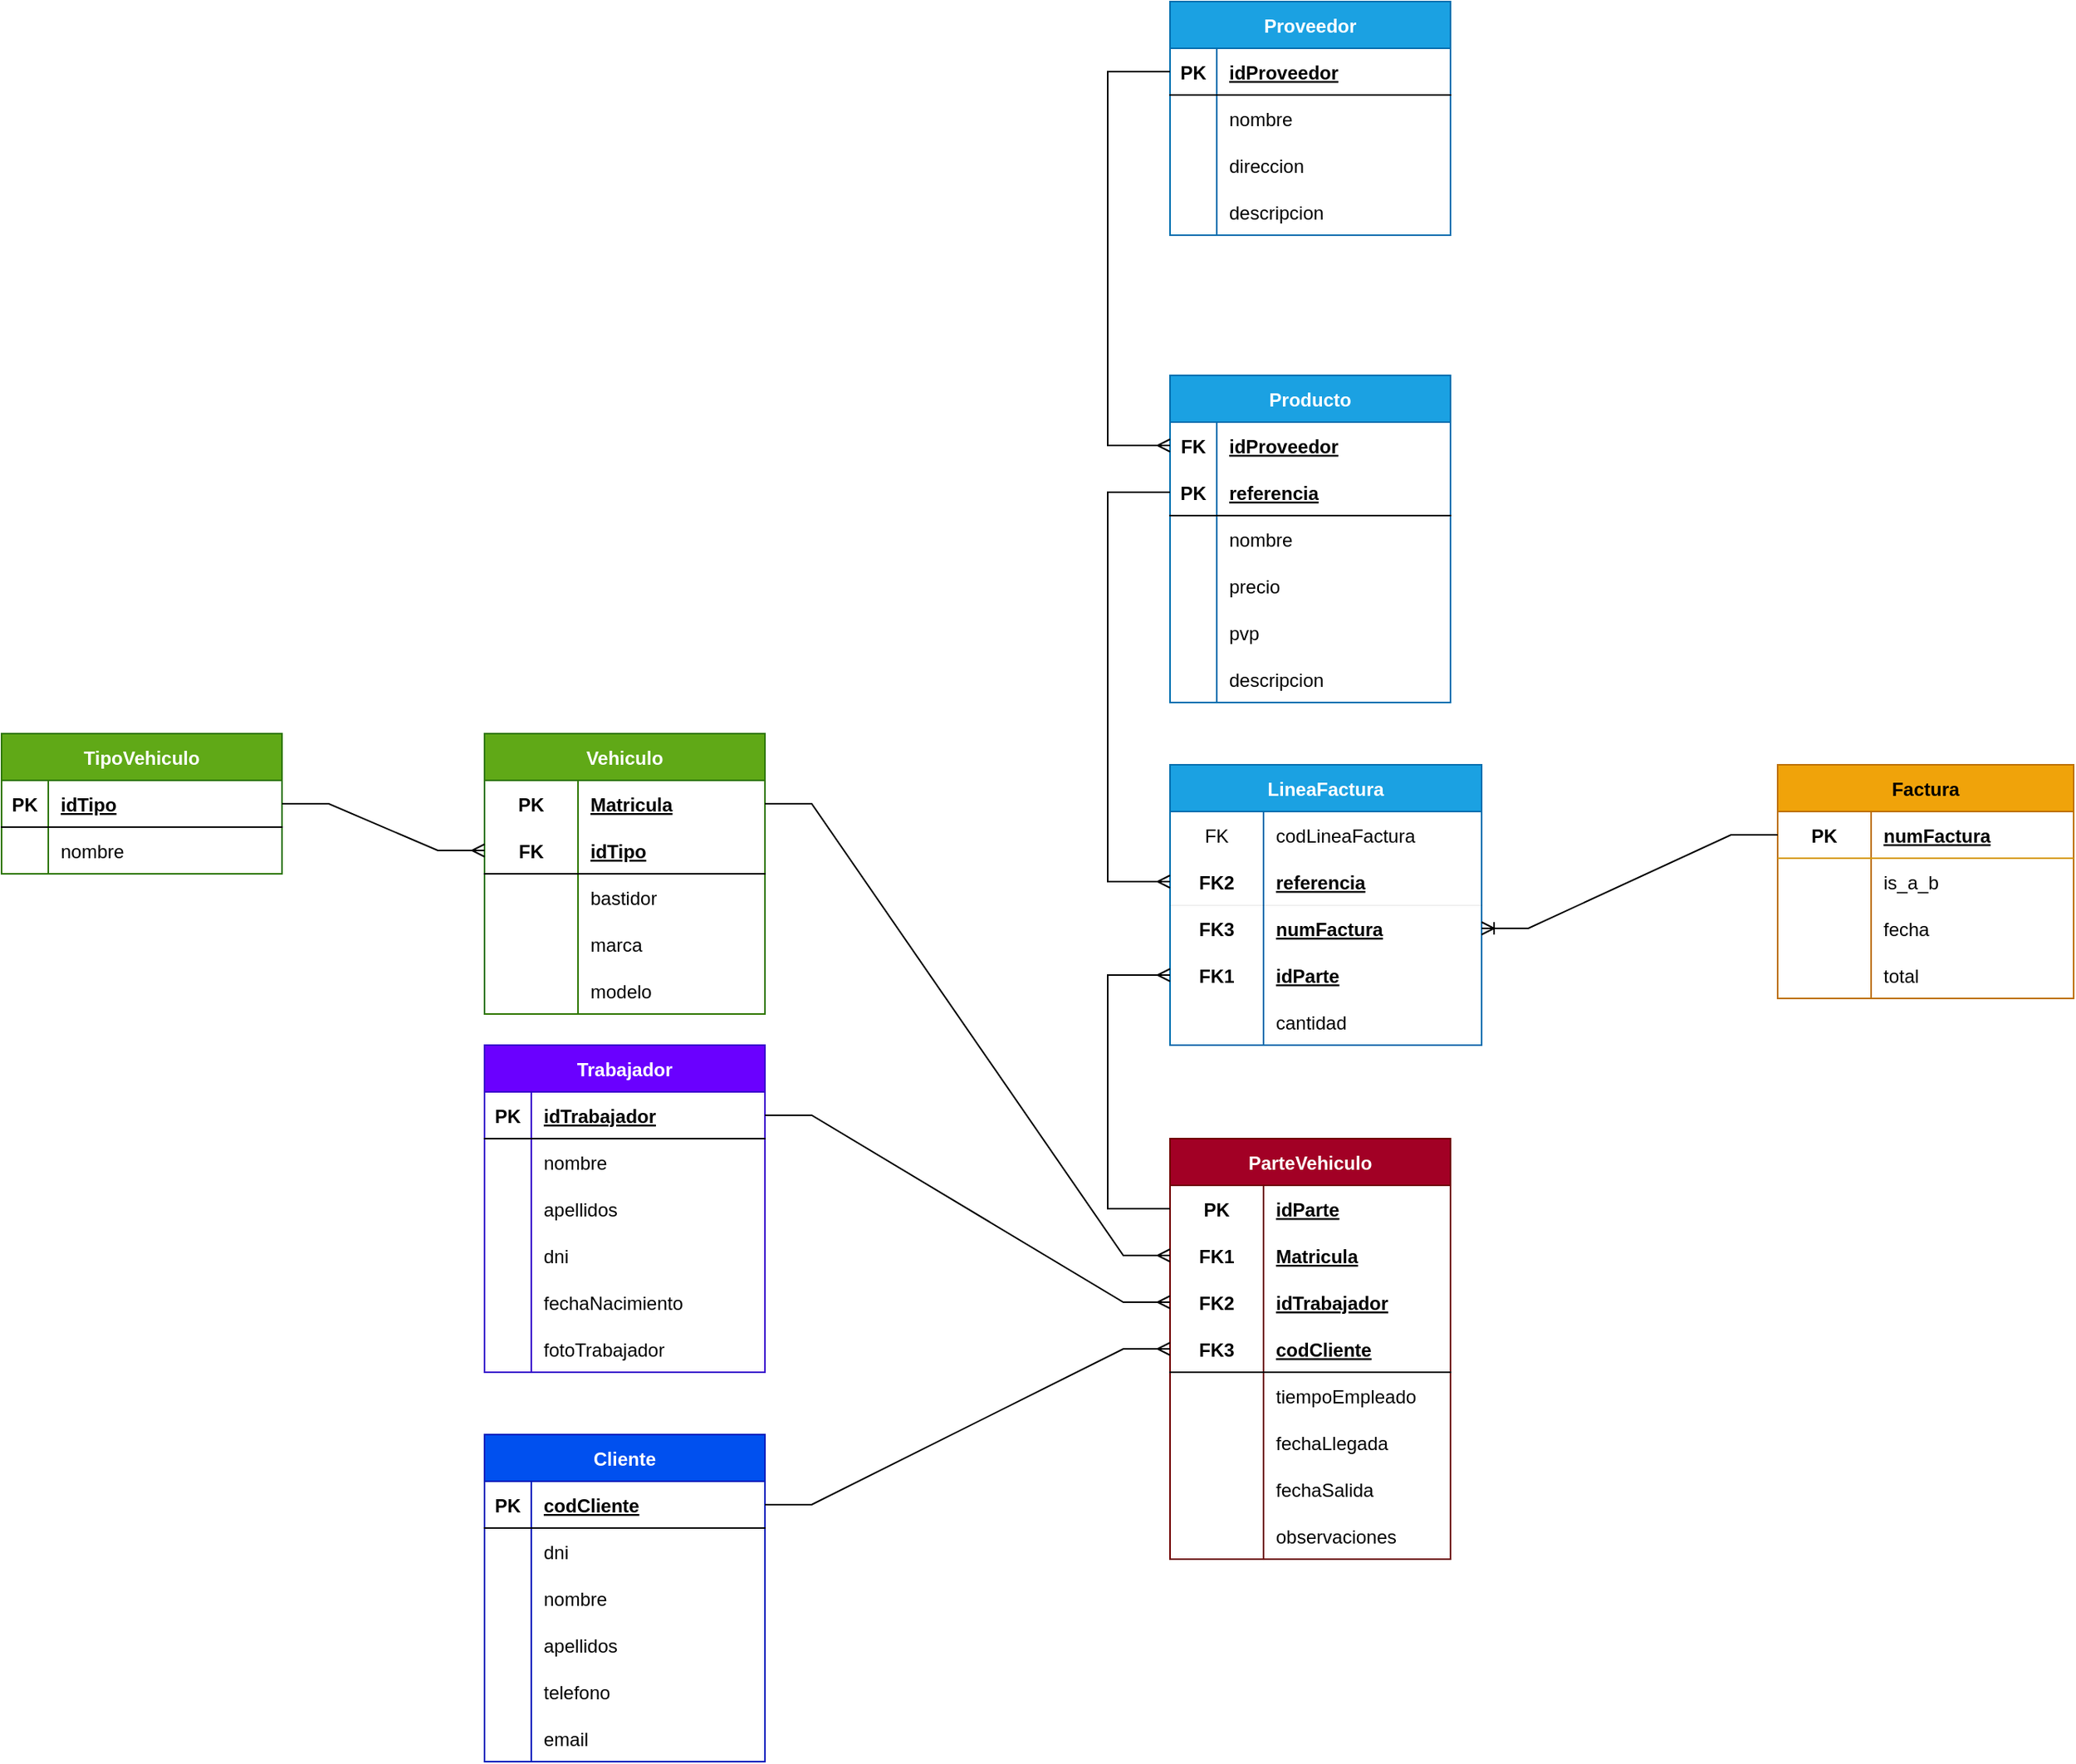 <mxfile version="20.8.16" type="device"><diagram id="R2lEEEUBdFMjLlhIrx00" name="Page-1"><mxGraphModel dx="2275" dy="1799" grid="1" gridSize="10" guides="1" tooltips="1" connect="1" arrows="1" fold="1" page="1" pageScale="1" pageWidth="850" pageHeight="1100" math="0" shadow="0" extFonts="Permanent Marker^https://fonts.googleapis.com/css?family=Permanent+Marker"><root><mxCell id="0"/><mxCell id="1" parent="0"/><mxCell id="IWsq4OZkdX-0ghtfJsNN-1" value="TipoVehiculo" style="shape=table;startSize=30;container=1;collapsible=1;childLayout=tableLayout;fixedRows=1;rowLines=0;fontStyle=1;align=center;resizeLast=1;fillColor=#60a917;fontColor=#ffffff;strokeColor=#2D7600;" parent="1" vertex="1"><mxGeometry x="-530" y="160" width="180" height="90" as="geometry"/></mxCell><mxCell id="IWsq4OZkdX-0ghtfJsNN-2" value="" style="shape=tableRow;horizontal=0;startSize=0;swimlaneHead=0;swimlaneBody=0;fillColor=none;collapsible=0;dropTarget=0;points=[[0,0.5],[1,0.5]];portConstraint=eastwest;top=0;left=0;right=0;bottom=1;" parent="IWsq4OZkdX-0ghtfJsNN-1" vertex="1"><mxGeometry y="30" width="180" height="30" as="geometry"/></mxCell><mxCell id="IWsq4OZkdX-0ghtfJsNN-3" value="PK" style="shape=partialRectangle;connectable=0;fillColor=none;top=0;left=0;bottom=0;right=0;fontStyle=1;overflow=hidden;" parent="IWsq4OZkdX-0ghtfJsNN-2" vertex="1"><mxGeometry width="30" height="30" as="geometry"><mxRectangle width="30" height="30" as="alternateBounds"/></mxGeometry></mxCell><mxCell id="IWsq4OZkdX-0ghtfJsNN-4" value="idTipo" style="shape=partialRectangle;connectable=0;fillColor=none;top=0;left=0;bottom=0;right=0;align=left;spacingLeft=6;fontStyle=5;overflow=hidden;" parent="IWsq4OZkdX-0ghtfJsNN-2" vertex="1"><mxGeometry x="30" width="150" height="30" as="geometry"><mxRectangle width="150" height="30" as="alternateBounds"/></mxGeometry></mxCell><mxCell id="IWsq4OZkdX-0ghtfJsNN-5" value="" style="shape=tableRow;horizontal=0;startSize=0;swimlaneHead=0;swimlaneBody=0;fillColor=none;collapsible=0;dropTarget=0;points=[[0,0.5],[1,0.5]];portConstraint=eastwest;top=0;left=0;right=0;bottom=0;" parent="IWsq4OZkdX-0ghtfJsNN-1" vertex="1"><mxGeometry y="60" width="180" height="30" as="geometry"/></mxCell><mxCell id="IWsq4OZkdX-0ghtfJsNN-6" value="" style="shape=partialRectangle;connectable=0;fillColor=none;top=0;left=0;bottom=0;right=0;editable=1;overflow=hidden;" parent="IWsq4OZkdX-0ghtfJsNN-5" vertex="1"><mxGeometry width="30" height="30" as="geometry"><mxRectangle width="30" height="30" as="alternateBounds"/></mxGeometry></mxCell><mxCell id="IWsq4OZkdX-0ghtfJsNN-7" value="nombre" style="shape=partialRectangle;connectable=0;fillColor=none;top=0;left=0;bottom=0;right=0;align=left;spacingLeft=6;overflow=hidden;" parent="IWsq4OZkdX-0ghtfJsNN-5" vertex="1"><mxGeometry x="30" width="150" height="30" as="geometry"><mxRectangle width="150" height="30" as="alternateBounds"/></mxGeometry></mxCell><mxCell id="IWsq4OZkdX-0ghtfJsNN-27" value="Vehiculo" style="shape=table;startSize=30;container=1;collapsible=1;childLayout=tableLayout;fixedRows=1;rowLines=0;fontStyle=1;align=center;resizeLast=1;fillColor=#60a917;fontColor=#ffffff;strokeColor=#2D7600;" parent="1" vertex="1"><mxGeometry x="-220" y="160" width="180" height="180" as="geometry"/></mxCell><mxCell id="IWsq4OZkdX-0ghtfJsNN-28" value="" style="shape=tableRow;horizontal=0;startSize=0;swimlaneHead=0;swimlaneBody=0;fillColor=none;collapsible=0;dropTarget=0;points=[[0,0.5],[1,0.5]];portConstraint=eastwest;top=0;left=0;right=0;bottom=0;" parent="IWsq4OZkdX-0ghtfJsNN-27" vertex="1"><mxGeometry y="30" width="180" height="30" as="geometry"/></mxCell><mxCell id="IWsq4OZkdX-0ghtfJsNN-29" value="PK" style="shape=partialRectangle;connectable=0;fillColor=none;top=0;left=0;bottom=0;right=0;fontStyle=1;overflow=hidden;" parent="IWsq4OZkdX-0ghtfJsNN-28" vertex="1"><mxGeometry width="60" height="30" as="geometry"><mxRectangle width="60" height="30" as="alternateBounds"/></mxGeometry></mxCell><mxCell id="IWsq4OZkdX-0ghtfJsNN-30" value="Matricula" style="shape=partialRectangle;connectable=0;fillColor=none;top=0;left=0;bottom=0;right=0;align=left;spacingLeft=6;fontStyle=5;overflow=hidden;" parent="IWsq4OZkdX-0ghtfJsNN-28" vertex="1"><mxGeometry x="60" width="120" height="30" as="geometry"><mxRectangle width="120" height="30" as="alternateBounds"/></mxGeometry></mxCell><mxCell id="IWsq4OZkdX-0ghtfJsNN-31" value="" style="shape=tableRow;horizontal=0;startSize=0;swimlaneHead=0;swimlaneBody=0;fillColor=none;collapsible=0;dropTarget=0;points=[[0,0.5],[1,0.5]];portConstraint=eastwest;top=0;left=0;right=0;bottom=1;" parent="IWsq4OZkdX-0ghtfJsNN-27" vertex="1"><mxGeometry y="60" width="180" height="30" as="geometry"/></mxCell><mxCell id="IWsq4OZkdX-0ghtfJsNN-32" value="FK" style="shape=partialRectangle;connectable=0;fillColor=none;top=0;left=0;bottom=0;right=0;fontStyle=1;overflow=hidden;" parent="IWsq4OZkdX-0ghtfJsNN-31" vertex="1"><mxGeometry width="60" height="30" as="geometry"><mxRectangle width="60" height="30" as="alternateBounds"/></mxGeometry></mxCell><mxCell id="IWsq4OZkdX-0ghtfJsNN-33" value="idTipo" style="shape=partialRectangle;connectable=0;fillColor=none;top=0;left=0;bottom=0;right=0;align=left;spacingLeft=6;fontStyle=5;overflow=hidden;" parent="IWsq4OZkdX-0ghtfJsNN-31" vertex="1"><mxGeometry x="60" width="120" height="30" as="geometry"><mxRectangle width="120" height="30" as="alternateBounds"/></mxGeometry></mxCell><mxCell id="IWsq4OZkdX-0ghtfJsNN-34" value="" style="shape=tableRow;horizontal=0;startSize=0;swimlaneHead=0;swimlaneBody=0;fillColor=none;collapsible=0;dropTarget=0;points=[[0,0.5],[1,0.5]];portConstraint=eastwest;top=0;left=0;right=0;bottom=0;" parent="IWsq4OZkdX-0ghtfJsNN-27" vertex="1"><mxGeometry y="90" width="180" height="30" as="geometry"/></mxCell><mxCell id="IWsq4OZkdX-0ghtfJsNN-35" value="" style="shape=partialRectangle;connectable=0;fillColor=none;top=0;left=0;bottom=0;right=0;editable=1;overflow=hidden;" parent="IWsq4OZkdX-0ghtfJsNN-34" vertex="1"><mxGeometry width="60" height="30" as="geometry"><mxRectangle width="60" height="30" as="alternateBounds"/></mxGeometry></mxCell><mxCell id="IWsq4OZkdX-0ghtfJsNN-36" value="bastidor" style="shape=partialRectangle;connectable=0;fillColor=none;top=0;left=0;bottom=0;right=0;align=left;spacingLeft=6;overflow=hidden;" parent="IWsq4OZkdX-0ghtfJsNN-34" vertex="1"><mxGeometry x="60" width="120" height="30" as="geometry"><mxRectangle width="120" height="30" as="alternateBounds"/></mxGeometry></mxCell><mxCell id="IWsq4OZkdX-0ghtfJsNN-37" value="" style="shape=tableRow;horizontal=0;startSize=0;swimlaneHead=0;swimlaneBody=0;fillColor=none;collapsible=0;dropTarget=0;points=[[0,0.5],[1,0.5]];portConstraint=eastwest;top=0;left=0;right=0;bottom=0;" parent="IWsq4OZkdX-0ghtfJsNN-27" vertex="1"><mxGeometry y="120" width="180" height="30" as="geometry"/></mxCell><mxCell id="IWsq4OZkdX-0ghtfJsNN-38" value="" style="shape=partialRectangle;connectable=0;fillColor=none;top=0;left=0;bottom=0;right=0;editable=1;overflow=hidden;" parent="IWsq4OZkdX-0ghtfJsNN-37" vertex="1"><mxGeometry width="60" height="30" as="geometry"><mxRectangle width="60" height="30" as="alternateBounds"/></mxGeometry></mxCell><mxCell id="IWsq4OZkdX-0ghtfJsNN-39" value="marca" style="shape=partialRectangle;connectable=0;fillColor=none;top=0;left=0;bottom=0;right=0;align=left;spacingLeft=6;overflow=hidden;" parent="IWsq4OZkdX-0ghtfJsNN-37" vertex="1"><mxGeometry x="60" width="120" height="30" as="geometry"><mxRectangle width="120" height="30" as="alternateBounds"/></mxGeometry></mxCell><mxCell id="IWsq4OZkdX-0ghtfJsNN-40" value="" style="shape=tableRow;horizontal=0;startSize=0;swimlaneHead=0;swimlaneBody=0;fillColor=none;collapsible=0;dropTarget=0;points=[[0,0.5],[1,0.5]];portConstraint=eastwest;top=0;left=0;right=0;bottom=0;" parent="IWsq4OZkdX-0ghtfJsNN-27" vertex="1"><mxGeometry y="150" width="180" height="30" as="geometry"/></mxCell><mxCell id="IWsq4OZkdX-0ghtfJsNN-41" value="" style="shape=partialRectangle;connectable=0;fillColor=none;top=0;left=0;bottom=0;right=0;editable=1;overflow=hidden;" parent="IWsq4OZkdX-0ghtfJsNN-40" vertex="1"><mxGeometry width="60" height="30" as="geometry"><mxRectangle width="60" height="30" as="alternateBounds"/></mxGeometry></mxCell><mxCell id="IWsq4OZkdX-0ghtfJsNN-42" value="modelo" style="shape=partialRectangle;connectable=0;fillColor=none;top=0;left=0;bottom=0;right=0;align=left;spacingLeft=6;overflow=hidden;" parent="IWsq4OZkdX-0ghtfJsNN-40" vertex="1"><mxGeometry x="60" width="120" height="30" as="geometry"><mxRectangle width="120" height="30" as="alternateBounds"/></mxGeometry></mxCell><mxCell id="IWsq4OZkdX-0ghtfJsNN-43" value="" style="edgeStyle=entityRelationEdgeStyle;fontSize=12;html=1;endArrow=ERmany;rounded=0;exitX=1;exitY=0.5;exitDx=0;exitDy=0;entryX=0;entryY=0.5;entryDx=0;entryDy=0;" parent="1" source="IWsq4OZkdX-0ghtfJsNN-2" target="IWsq4OZkdX-0ghtfJsNN-31" edge="1"><mxGeometry width="100" height="100" relative="1" as="geometry"><mxPoint x="150" y="460" as="sourcePoint"/><mxPoint x="250" y="360" as="targetPoint"/></mxGeometry></mxCell><mxCell id="IWsq4OZkdX-0ghtfJsNN-57" value="Cliente" style="shape=table;startSize=30;container=1;collapsible=1;childLayout=tableLayout;fixedRows=1;rowLines=0;fontStyle=1;align=center;resizeLast=1;fillColor=#0050ef;fontColor=#ffffff;strokeColor=#001DBC;" parent="1" vertex="1"><mxGeometry x="-220" y="610" width="180" height="210" as="geometry"/></mxCell><mxCell id="IWsq4OZkdX-0ghtfJsNN-58" value="" style="shape=tableRow;horizontal=0;startSize=0;swimlaneHead=0;swimlaneBody=0;fillColor=none;collapsible=0;dropTarget=0;points=[[0,0.5],[1,0.5]];portConstraint=eastwest;top=0;left=0;right=0;bottom=1;" parent="IWsq4OZkdX-0ghtfJsNN-57" vertex="1"><mxGeometry y="30" width="180" height="30" as="geometry"/></mxCell><mxCell id="IWsq4OZkdX-0ghtfJsNN-59" value="PK" style="shape=partialRectangle;connectable=0;fillColor=none;top=0;left=0;bottom=0;right=0;fontStyle=1;overflow=hidden;" parent="IWsq4OZkdX-0ghtfJsNN-58" vertex="1"><mxGeometry width="30" height="30" as="geometry"><mxRectangle width="30" height="30" as="alternateBounds"/></mxGeometry></mxCell><mxCell id="IWsq4OZkdX-0ghtfJsNN-60" value="codCliente" style="shape=partialRectangle;connectable=0;fillColor=none;top=0;left=0;bottom=0;right=0;align=left;spacingLeft=6;fontStyle=5;overflow=hidden;" parent="IWsq4OZkdX-0ghtfJsNN-58" vertex="1"><mxGeometry x="30" width="150" height="30" as="geometry"><mxRectangle width="150" height="30" as="alternateBounds"/></mxGeometry></mxCell><mxCell id="IWsq4OZkdX-0ghtfJsNN-61" value="" style="shape=tableRow;horizontal=0;startSize=0;swimlaneHead=0;swimlaneBody=0;fillColor=none;collapsible=0;dropTarget=0;points=[[0,0.5],[1,0.5]];portConstraint=eastwest;top=0;left=0;right=0;bottom=0;" parent="IWsq4OZkdX-0ghtfJsNN-57" vertex="1"><mxGeometry y="60" width="180" height="30" as="geometry"/></mxCell><mxCell id="IWsq4OZkdX-0ghtfJsNN-62" value="" style="shape=partialRectangle;connectable=0;fillColor=none;top=0;left=0;bottom=0;right=0;editable=1;overflow=hidden;" parent="IWsq4OZkdX-0ghtfJsNN-61" vertex="1"><mxGeometry width="30" height="30" as="geometry"><mxRectangle width="30" height="30" as="alternateBounds"/></mxGeometry></mxCell><mxCell id="IWsq4OZkdX-0ghtfJsNN-63" value="dni" style="shape=partialRectangle;connectable=0;fillColor=none;top=0;left=0;bottom=0;right=0;align=left;spacingLeft=6;overflow=hidden;" parent="IWsq4OZkdX-0ghtfJsNN-61" vertex="1"><mxGeometry x="30" width="150" height="30" as="geometry"><mxRectangle width="150" height="30" as="alternateBounds"/></mxGeometry></mxCell><mxCell id="IWsq4OZkdX-0ghtfJsNN-64" value="" style="shape=tableRow;horizontal=0;startSize=0;swimlaneHead=0;swimlaneBody=0;fillColor=none;collapsible=0;dropTarget=0;points=[[0,0.5],[1,0.5]];portConstraint=eastwest;top=0;left=0;right=0;bottom=0;" parent="IWsq4OZkdX-0ghtfJsNN-57" vertex="1"><mxGeometry y="90" width="180" height="30" as="geometry"/></mxCell><mxCell id="IWsq4OZkdX-0ghtfJsNN-65" value="" style="shape=partialRectangle;connectable=0;fillColor=none;top=0;left=0;bottom=0;right=0;editable=1;overflow=hidden;" parent="IWsq4OZkdX-0ghtfJsNN-64" vertex="1"><mxGeometry width="30" height="30" as="geometry"><mxRectangle width="30" height="30" as="alternateBounds"/></mxGeometry></mxCell><mxCell id="IWsq4OZkdX-0ghtfJsNN-66" value="nombre" style="shape=partialRectangle;connectable=0;fillColor=none;top=0;left=0;bottom=0;right=0;align=left;spacingLeft=6;overflow=hidden;" parent="IWsq4OZkdX-0ghtfJsNN-64" vertex="1"><mxGeometry x="30" width="150" height="30" as="geometry"><mxRectangle width="150" height="30" as="alternateBounds"/></mxGeometry></mxCell><mxCell id="IWsq4OZkdX-0ghtfJsNN-67" value="" style="shape=tableRow;horizontal=0;startSize=0;swimlaneHead=0;swimlaneBody=0;fillColor=none;collapsible=0;dropTarget=0;points=[[0,0.5],[1,0.5]];portConstraint=eastwest;top=0;left=0;right=0;bottom=0;" parent="IWsq4OZkdX-0ghtfJsNN-57" vertex="1"><mxGeometry y="120" width="180" height="30" as="geometry"/></mxCell><mxCell id="IWsq4OZkdX-0ghtfJsNN-68" value="" style="shape=partialRectangle;connectable=0;fillColor=none;top=0;left=0;bottom=0;right=0;editable=1;overflow=hidden;" parent="IWsq4OZkdX-0ghtfJsNN-67" vertex="1"><mxGeometry width="30" height="30" as="geometry"><mxRectangle width="30" height="30" as="alternateBounds"/></mxGeometry></mxCell><mxCell id="IWsq4OZkdX-0ghtfJsNN-69" value="apellidos" style="shape=partialRectangle;connectable=0;fillColor=none;top=0;left=0;bottom=0;right=0;align=left;spacingLeft=6;overflow=hidden;" parent="IWsq4OZkdX-0ghtfJsNN-67" vertex="1"><mxGeometry x="30" width="150" height="30" as="geometry"><mxRectangle width="150" height="30" as="alternateBounds"/></mxGeometry></mxCell><mxCell id="IWsq4OZkdX-0ghtfJsNN-214" value="" style="shape=tableRow;horizontal=0;startSize=0;swimlaneHead=0;swimlaneBody=0;fillColor=none;collapsible=0;dropTarget=0;points=[[0,0.5],[1,0.5]];portConstraint=eastwest;top=0;left=0;right=0;bottom=0;strokeColor=#F0F0F0;strokeWidth=0;" parent="IWsq4OZkdX-0ghtfJsNN-57" vertex="1"><mxGeometry y="150" width="180" height="30" as="geometry"/></mxCell><mxCell id="IWsq4OZkdX-0ghtfJsNN-215" value="" style="shape=partialRectangle;connectable=0;fillColor=none;top=0;left=0;bottom=0;right=0;editable=1;overflow=hidden;strokeColor=#F0F0F0;strokeWidth=0;" parent="IWsq4OZkdX-0ghtfJsNN-214" vertex="1"><mxGeometry width="30" height="30" as="geometry"><mxRectangle width="30" height="30" as="alternateBounds"/></mxGeometry></mxCell><mxCell id="IWsq4OZkdX-0ghtfJsNN-216" value="telefono" style="shape=partialRectangle;connectable=0;fillColor=none;top=0;left=0;bottom=0;right=0;align=left;spacingLeft=6;overflow=hidden;strokeColor=#F0F0F0;strokeWidth=0;" parent="IWsq4OZkdX-0ghtfJsNN-214" vertex="1"><mxGeometry x="30" width="150" height="30" as="geometry"><mxRectangle width="150" height="30" as="alternateBounds"/></mxGeometry></mxCell><mxCell id="IWsq4OZkdX-0ghtfJsNN-220" value="" style="shape=tableRow;horizontal=0;startSize=0;swimlaneHead=0;swimlaneBody=0;fillColor=none;collapsible=0;dropTarget=0;points=[[0,0.5],[1,0.5]];portConstraint=eastwest;top=0;left=0;right=0;bottom=0;strokeColor=#F0F0F0;strokeWidth=0;" parent="IWsq4OZkdX-0ghtfJsNN-57" vertex="1"><mxGeometry y="180" width="180" height="30" as="geometry"/></mxCell><mxCell id="IWsq4OZkdX-0ghtfJsNN-221" value="" style="shape=partialRectangle;connectable=0;fillColor=none;top=0;left=0;bottom=0;right=0;editable=1;overflow=hidden;strokeColor=#F0F0F0;strokeWidth=0;" parent="IWsq4OZkdX-0ghtfJsNN-220" vertex="1"><mxGeometry width="30" height="30" as="geometry"><mxRectangle width="30" height="30" as="alternateBounds"/></mxGeometry></mxCell><mxCell id="IWsq4OZkdX-0ghtfJsNN-222" value="email" style="shape=partialRectangle;connectable=0;fillColor=none;top=0;left=0;bottom=0;right=0;align=left;spacingLeft=6;overflow=hidden;strokeColor=#F0F0F0;strokeWidth=0;" parent="IWsq4OZkdX-0ghtfJsNN-220" vertex="1"><mxGeometry x="30" width="150" height="30" as="geometry"><mxRectangle width="150" height="30" as="alternateBounds"/></mxGeometry></mxCell><mxCell id="IWsq4OZkdX-0ghtfJsNN-70" value="Trabajador" style="shape=table;startSize=30;container=1;collapsible=1;childLayout=tableLayout;fixedRows=1;rowLines=0;fontStyle=1;align=center;resizeLast=1;fillColor=#6a00ff;fontColor=#ffffff;strokeColor=#3700CC;" parent="1" vertex="1"><mxGeometry x="-220" y="360" width="180" height="210" as="geometry"/></mxCell><mxCell id="IWsq4OZkdX-0ghtfJsNN-71" value="" style="shape=tableRow;horizontal=0;startSize=0;swimlaneHead=0;swimlaneBody=0;fillColor=none;collapsible=0;dropTarget=0;points=[[0,0.5],[1,0.5]];portConstraint=eastwest;top=0;left=0;right=0;bottom=1;" parent="IWsq4OZkdX-0ghtfJsNN-70" vertex="1"><mxGeometry y="30" width="180" height="30" as="geometry"/></mxCell><mxCell id="IWsq4OZkdX-0ghtfJsNN-72" value="PK" style="shape=partialRectangle;connectable=0;fillColor=none;top=0;left=0;bottom=0;right=0;fontStyle=1;overflow=hidden;" parent="IWsq4OZkdX-0ghtfJsNN-71" vertex="1"><mxGeometry width="30" height="30" as="geometry"><mxRectangle width="30" height="30" as="alternateBounds"/></mxGeometry></mxCell><mxCell id="IWsq4OZkdX-0ghtfJsNN-73" value="idTrabajador" style="shape=partialRectangle;connectable=0;fillColor=none;top=0;left=0;bottom=0;right=0;align=left;spacingLeft=6;fontStyle=5;overflow=hidden;" parent="IWsq4OZkdX-0ghtfJsNN-71" vertex="1"><mxGeometry x="30" width="150" height="30" as="geometry"><mxRectangle width="150" height="30" as="alternateBounds"/></mxGeometry></mxCell><mxCell id="IWsq4OZkdX-0ghtfJsNN-74" value="" style="shape=tableRow;horizontal=0;startSize=0;swimlaneHead=0;swimlaneBody=0;fillColor=none;collapsible=0;dropTarget=0;points=[[0,0.5],[1,0.5]];portConstraint=eastwest;top=0;left=0;right=0;bottom=0;" parent="IWsq4OZkdX-0ghtfJsNN-70" vertex="1"><mxGeometry y="60" width="180" height="30" as="geometry"/></mxCell><mxCell id="IWsq4OZkdX-0ghtfJsNN-75" value="" style="shape=partialRectangle;connectable=0;fillColor=none;top=0;left=0;bottom=0;right=0;editable=1;overflow=hidden;" parent="IWsq4OZkdX-0ghtfJsNN-74" vertex="1"><mxGeometry width="30" height="30" as="geometry"><mxRectangle width="30" height="30" as="alternateBounds"/></mxGeometry></mxCell><mxCell id="IWsq4OZkdX-0ghtfJsNN-76" value="nombre" style="shape=partialRectangle;connectable=0;fillColor=none;top=0;left=0;bottom=0;right=0;align=left;spacingLeft=6;overflow=hidden;" parent="IWsq4OZkdX-0ghtfJsNN-74" vertex="1"><mxGeometry x="30" width="150" height="30" as="geometry"><mxRectangle width="150" height="30" as="alternateBounds"/></mxGeometry></mxCell><mxCell id="IWsq4OZkdX-0ghtfJsNN-77" value="" style="shape=tableRow;horizontal=0;startSize=0;swimlaneHead=0;swimlaneBody=0;fillColor=none;collapsible=0;dropTarget=0;points=[[0,0.5],[1,0.5]];portConstraint=eastwest;top=0;left=0;right=0;bottom=0;" parent="IWsq4OZkdX-0ghtfJsNN-70" vertex="1"><mxGeometry y="90" width="180" height="30" as="geometry"/></mxCell><mxCell id="IWsq4OZkdX-0ghtfJsNN-78" value="" style="shape=partialRectangle;connectable=0;fillColor=none;top=0;left=0;bottom=0;right=0;editable=1;overflow=hidden;" parent="IWsq4OZkdX-0ghtfJsNN-77" vertex="1"><mxGeometry width="30" height="30" as="geometry"><mxRectangle width="30" height="30" as="alternateBounds"/></mxGeometry></mxCell><mxCell id="IWsq4OZkdX-0ghtfJsNN-79" value="apellidos" style="shape=partialRectangle;connectable=0;fillColor=none;top=0;left=0;bottom=0;right=0;align=left;spacingLeft=6;overflow=hidden;" parent="IWsq4OZkdX-0ghtfJsNN-77" vertex="1"><mxGeometry x="30" width="150" height="30" as="geometry"><mxRectangle width="150" height="30" as="alternateBounds"/></mxGeometry></mxCell><mxCell id="IWsq4OZkdX-0ghtfJsNN-83" value="" style="shape=tableRow;horizontal=0;startSize=0;swimlaneHead=0;swimlaneBody=0;fillColor=none;collapsible=0;dropTarget=0;points=[[0,0.5],[1,0.5]];portConstraint=eastwest;top=0;left=0;right=0;bottom=0;" parent="IWsq4OZkdX-0ghtfJsNN-70" vertex="1"><mxGeometry y="120" width="180" height="30" as="geometry"/></mxCell><mxCell id="IWsq4OZkdX-0ghtfJsNN-84" value="" style="shape=partialRectangle;connectable=0;fillColor=none;top=0;left=0;bottom=0;right=0;editable=1;overflow=hidden;" parent="IWsq4OZkdX-0ghtfJsNN-83" vertex="1"><mxGeometry width="30" height="30" as="geometry"><mxRectangle width="30" height="30" as="alternateBounds"/></mxGeometry></mxCell><mxCell id="IWsq4OZkdX-0ghtfJsNN-85" value="dni" style="shape=partialRectangle;connectable=0;fillColor=none;top=0;left=0;bottom=0;right=0;align=left;spacingLeft=6;overflow=hidden;" parent="IWsq4OZkdX-0ghtfJsNN-83" vertex="1"><mxGeometry x="30" width="150" height="30" as="geometry"><mxRectangle width="150" height="30" as="alternateBounds"/></mxGeometry></mxCell><mxCell id="IWsq4OZkdX-0ghtfJsNN-80" value="" style="shape=tableRow;horizontal=0;startSize=0;swimlaneHead=0;swimlaneBody=0;fillColor=none;collapsible=0;dropTarget=0;points=[[0,0.5],[1,0.5]];portConstraint=eastwest;top=0;left=0;right=0;bottom=0;" parent="IWsq4OZkdX-0ghtfJsNN-70" vertex="1"><mxGeometry y="150" width="180" height="30" as="geometry"/></mxCell><mxCell id="IWsq4OZkdX-0ghtfJsNN-81" value="" style="shape=partialRectangle;connectable=0;fillColor=none;top=0;left=0;bottom=0;right=0;editable=1;overflow=hidden;" parent="IWsq4OZkdX-0ghtfJsNN-80" vertex="1"><mxGeometry width="30" height="30" as="geometry"><mxRectangle width="30" height="30" as="alternateBounds"/></mxGeometry></mxCell><mxCell id="IWsq4OZkdX-0ghtfJsNN-82" value="fechaNacimiento" style="shape=partialRectangle;connectable=0;fillColor=none;top=0;left=0;bottom=0;right=0;align=left;spacingLeft=6;overflow=hidden;" parent="IWsq4OZkdX-0ghtfJsNN-80" vertex="1"><mxGeometry x="30" width="150" height="30" as="geometry"><mxRectangle width="150" height="30" as="alternateBounds"/></mxGeometry></mxCell><mxCell id="eIscD1mmEKO0TDlSilNm-1" value="" style="shape=tableRow;horizontal=0;startSize=0;swimlaneHead=0;swimlaneBody=0;fillColor=none;collapsible=0;dropTarget=0;points=[[0,0.5],[1,0.5]];portConstraint=eastwest;top=0;left=0;right=0;bottom=0;" parent="IWsq4OZkdX-0ghtfJsNN-70" vertex="1"><mxGeometry y="180" width="180" height="30" as="geometry"/></mxCell><mxCell id="eIscD1mmEKO0TDlSilNm-2" value="" style="shape=partialRectangle;connectable=0;fillColor=none;top=0;left=0;bottom=0;right=0;editable=1;overflow=hidden;" parent="eIscD1mmEKO0TDlSilNm-1" vertex="1"><mxGeometry width="30" height="30" as="geometry"><mxRectangle width="30" height="30" as="alternateBounds"/></mxGeometry></mxCell><mxCell id="eIscD1mmEKO0TDlSilNm-3" value="fotoTrabajador" style="shape=partialRectangle;connectable=0;fillColor=none;top=0;left=0;bottom=0;right=0;align=left;spacingLeft=6;overflow=hidden;" parent="eIscD1mmEKO0TDlSilNm-1" vertex="1"><mxGeometry x="30" width="150" height="30" as="geometry"><mxRectangle width="150" height="30" as="alternateBounds"/></mxGeometry></mxCell><mxCell id="IWsq4OZkdX-0ghtfJsNN-86" value="ParteVehiculo" style="shape=table;startSize=30;container=1;collapsible=1;childLayout=tableLayout;fixedRows=1;rowLines=0;fontStyle=1;align=center;resizeLast=1;fillColor=#a20025;fontColor=#ffffff;strokeColor=#6F0000;" parent="1" vertex="1"><mxGeometry x="220" y="420" width="180" height="270" as="geometry"/></mxCell><mxCell id="IWsq4OZkdX-0ghtfJsNN-102" value="" style="shape=tableRow;horizontal=0;startSize=0;swimlaneHead=0;swimlaneBody=0;fillColor=none;collapsible=0;dropTarget=0;points=[[0,0.5],[1,0.5]];portConstraint=eastwest;top=0;left=0;right=0;bottom=0;" parent="IWsq4OZkdX-0ghtfJsNN-86" vertex="1"><mxGeometry y="30" width="180" height="30" as="geometry"/></mxCell><mxCell id="IWsq4OZkdX-0ghtfJsNN-103" value="PK" style="shape=partialRectangle;connectable=0;fillColor=none;top=0;left=0;bottom=0;right=0;fontStyle=1;overflow=hidden;" parent="IWsq4OZkdX-0ghtfJsNN-102" vertex="1"><mxGeometry width="60" height="30" as="geometry"><mxRectangle width="60" height="30" as="alternateBounds"/></mxGeometry></mxCell><mxCell id="IWsq4OZkdX-0ghtfJsNN-104" value="idParte" style="shape=partialRectangle;connectable=0;fillColor=none;top=0;left=0;bottom=0;right=0;align=left;spacingLeft=6;fontStyle=5;overflow=hidden;" parent="IWsq4OZkdX-0ghtfJsNN-102" vertex="1"><mxGeometry x="60" width="120" height="30" as="geometry"><mxRectangle width="120" height="30" as="alternateBounds"/></mxGeometry></mxCell><mxCell id="IWsq4OZkdX-0ghtfJsNN-87" value="" style="shape=tableRow;horizontal=0;startSize=0;swimlaneHead=0;swimlaneBody=0;fillColor=none;collapsible=0;dropTarget=0;points=[[0,0.5],[1,0.5]];portConstraint=eastwest;top=0;left=0;right=0;bottom=0;" parent="IWsq4OZkdX-0ghtfJsNN-86" vertex="1"><mxGeometry y="60" width="180" height="30" as="geometry"/></mxCell><mxCell id="IWsq4OZkdX-0ghtfJsNN-88" value="FK1" style="shape=partialRectangle;connectable=0;fillColor=none;top=0;left=0;bottom=0;right=0;fontStyle=1;overflow=hidden;" parent="IWsq4OZkdX-0ghtfJsNN-87" vertex="1"><mxGeometry width="60" height="30" as="geometry"><mxRectangle width="60" height="30" as="alternateBounds"/></mxGeometry></mxCell><mxCell id="IWsq4OZkdX-0ghtfJsNN-89" value="Matricula" style="shape=partialRectangle;connectable=0;fillColor=none;top=0;left=0;bottom=0;right=0;align=left;spacingLeft=6;fontStyle=5;overflow=hidden;" parent="IWsq4OZkdX-0ghtfJsNN-87" vertex="1"><mxGeometry x="60" width="120" height="30" as="geometry"><mxRectangle width="120" height="30" as="alternateBounds"/></mxGeometry></mxCell><mxCell id="IWsq4OZkdX-0ghtfJsNN-99" value="" style="shape=tableRow;horizontal=0;startSize=0;swimlaneHead=0;swimlaneBody=0;fillColor=none;collapsible=0;dropTarget=0;points=[[0,0.5],[1,0.5]];portConstraint=eastwest;top=0;left=0;right=0;bottom=0;" parent="IWsq4OZkdX-0ghtfJsNN-86" vertex="1"><mxGeometry y="90" width="180" height="30" as="geometry"/></mxCell><mxCell id="IWsq4OZkdX-0ghtfJsNN-100" value="FK2" style="shape=partialRectangle;connectable=0;fillColor=none;top=0;left=0;bottom=0;right=0;fontStyle=1;overflow=hidden;" parent="IWsq4OZkdX-0ghtfJsNN-99" vertex="1"><mxGeometry width="60" height="30" as="geometry"><mxRectangle width="60" height="30" as="alternateBounds"/></mxGeometry></mxCell><mxCell id="IWsq4OZkdX-0ghtfJsNN-101" value="idTrabajador" style="shape=partialRectangle;connectable=0;fillColor=none;top=0;left=0;bottom=0;right=0;align=left;spacingLeft=6;fontStyle=5;overflow=hidden;" parent="IWsq4OZkdX-0ghtfJsNN-99" vertex="1"><mxGeometry x="60" width="120" height="30" as="geometry"><mxRectangle width="120" height="30" as="alternateBounds"/></mxGeometry></mxCell><mxCell id="IWsq4OZkdX-0ghtfJsNN-90" value="" style="shape=tableRow;horizontal=0;startSize=0;swimlaneHead=0;swimlaneBody=0;fillColor=none;collapsible=0;dropTarget=0;points=[[0,0.5],[1,0.5]];portConstraint=eastwest;top=0;left=0;right=0;bottom=1;" parent="IWsq4OZkdX-0ghtfJsNN-86" vertex="1"><mxGeometry y="120" width="180" height="30" as="geometry"/></mxCell><mxCell id="IWsq4OZkdX-0ghtfJsNN-91" value="FK3" style="shape=partialRectangle;connectable=0;fillColor=none;top=0;left=0;bottom=0;right=0;fontStyle=1;overflow=hidden;" parent="IWsq4OZkdX-0ghtfJsNN-90" vertex="1"><mxGeometry width="60" height="30" as="geometry"><mxRectangle width="60" height="30" as="alternateBounds"/></mxGeometry></mxCell><mxCell id="IWsq4OZkdX-0ghtfJsNN-92" value="codCliente" style="shape=partialRectangle;connectable=0;fillColor=none;top=0;left=0;bottom=0;right=0;align=left;spacingLeft=6;fontStyle=5;overflow=hidden;" parent="IWsq4OZkdX-0ghtfJsNN-90" vertex="1"><mxGeometry x="60" width="120" height="30" as="geometry"><mxRectangle width="120" height="30" as="alternateBounds"/></mxGeometry></mxCell><mxCell id="IWsq4OZkdX-0ghtfJsNN-93" value="" style="shape=tableRow;horizontal=0;startSize=0;swimlaneHead=0;swimlaneBody=0;fillColor=none;collapsible=0;dropTarget=0;points=[[0,0.5],[1,0.5]];portConstraint=eastwest;top=0;left=0;right=0;bottom=0;" parent="IWsq4OZkdX-0ghtfJsNN-86" vertex="1"><mxGeometry y="150" width="180" height="30" as="geometry"/></mxCell><mxCell id="IWsq4OZkdX-0ghtfJsNN-94" value="" style="shape=partialRectangle;connectable=0;fillColor=none;top=0;left=0;bottom=0;right=0;editable=1;overflow=hidden;" parent="IWsq4OZkdX-0ghtfJsNN-93" vertex="1"><mxGeometry width="60" height="30" as="geometry"><mxRectangle width="60" height="30" as="alternateBounds"/></mxGeometry></mxCell><mxCell id="IWsq4OZkdX-0ghtfJsNN-95" value="tiempoEmpleado" style="shape=partialRectangle;connectable=0;fillColor=none;top=0;left=0;bottom=0;right=0;align=left;spacingLeft=6;overflow=hidden;" parent="IWsq4OZkdX-0ghtfJsNN-93" vertex="1"><mxGeometry x="60" width="120" height="30" as="geometry"><mxRectangle width="120" height="30" as="alternateBounds"/></mxGeometry></mxCell><mxCell id="IWsq4OZkdX-0ghtfJsNN-96" value="" style="shape=tableRow;horizontal=0;startSize=0;swimlaneHead=0;swimlaneBody=0;fillColor=none;collapsible=0;dropTarget=0;points=[[0,0.5],[1,0.5]];portConstraint=eastwest;top=0;left=0;right=0;bottom=0;" parent="IWsq4OZkdX-0ghtfJsNN-86" vertex="1"><mxGeometry y="180" width="180" height="30" as="geometry"/></mxCell><mxCell id="IWsq4OZkdX-0ghtfJsNN-97" value="" style="shape=partialRectangle;connectable=0;fillColor=none;top=0;left=0;bottom=0;right=0;editable=1;overflow=hidden;" parent="IWsq4OZkdX-0ghtfJsNN-96" vertex="1"><mxGeometry width="60" height="30" as="geometry"><mxRectangle width="60" height="30" as="alternateBounds"/></mxGeometry></mxCell><mxCell id="IWsq4OZkdX-0ghtfJsNN-98" value="fechaLlegada" style="shape=partialRectangle;connectable=0;fillColor=none;top=0;left=0;bottom=0;right=0;align=left;spacingLeft=6;overflow=hidden;" parent="IWsq4OZkdX-0ghtfJsNN-96" vertex="1"><mxGeometry x="60" width="120" height="30" as="geometry"><mxRectangle width="120" height="30" as="alternateBounds"/></mxGeometry></mxCell><mxCell id="IWsq4OZkdX-0ghtfJsNN-161" value="" style="shape=tableRow;horizontal=0;startSize=0;swimlaneHead=0;swimlaneBody=0;fillColor=none;collapsible=0;dropTarget=0;points=[[0,0.5],[1,0.5]];portConstraint=eastwest;top=0;left=0;right=0;bottom=0;" parent="IWsq4OZkdX-0ghtfJsNN-86" vertex="1"><mxGeometry y="210" width="180" height="30" as="geometry"/></mxCell><mxCell id="IWsq4OZkdX-0ghtfJsNN-162" value="" style="shape=partialRectangle;connectable=0;fillColor=none;top=0;left=0;bottom=0;right=0;fontStyle=0;overflow=hidden;" parent="IWsq4OZkdX-0ghtfJsNN-161" vertex="1"><mxGeometry width="60" height="30" as="geometry"><mxRectangle width="60" height="30" as="alternateBounds"/></mxGeometry></mxCell><mxCell id="IWsq4OZkdX-0ghtfJsNN-163" value="fechaSalida" style="shape=partialRectangle;connectable=0;fillColor=none;top=0;left=0;bottom=0;right=0;align=left;spacingLeft=6;fontStyle=0;overflow=hidden;" parent="IWsq4OZkdX-0ghtfJsNN-161" vertex="1"><mxGeometry x="60" width="120" height="30" as="geometry"><mxRectangle width="120" height="30" as="alternateBounds"/></mxGeometry></mxCell><mxCell id="IWsq4OZkdX-0ghtfJsNN-164" value="" style="shape=tableRow;horizontal=0;startSize=0;swimlaneHead=0;swimlaneBody=0;fillColor=none;collapsible=0;dropTarget=0;points=[[0,0.5],[1,0.5]];portConstraint=eastwest;top=0;left=0;right=0;bottom=0;" parent="IWsq4OZkdX-0ghtfJsNN-86" vertex="1"><mxGeometry y="240" width="180" height="30" as="geometry"/></mxCell><mxCell id="IWsq4OZkdX-0ghtfJsNN-165" value="" style="shape=partialRectangle;connectable=0;fillColor=none;top=0;left=0;bottom=0;right=0;editable=1;overflow=hidden;" parent="IWsq4OZkdX-0ghtfJsNN-164" vertex="1"><mxGeometry width="60" height="30" as="geometry"><mxRectangle width="60" height="30" as="alternateBounds"/></mxGeometry></mxCell><mxCell id="IWsq4OZkdX-0ghtfJsNN-166" value="observaciones" style="shape=partialRectangle;connectable=0;fillColor=none;top=0;left=0;bottom=0;right=0;align=left;spacingLeft=6;overflow=hidden;" parent="IWsq4OZkdX-0ghtfJsNN-164" vertex="1"><mxGeometry x="60" width="120" height="30" as="geometry"><mxRectangle width="120" height="30" as="alternateBounds"/></mxGeometry></mxCell><mxCell id="IWsq4OZkdX-0ghtfJsNN-106" value="" style="edgeStyle=entityRelationEdgeStyle;fontSize=12;html=1;endArrow=ERmany;rounded=0;exitX=1;exitY=0.5;exitDx=0;exitDy=0;entryX=0;entryY=0.5;entryDx=0;entryDy=0;" parent="1" source="IWsq4OZkdX-0ghtfJsNN-71" target="IWsq4OZkdX-0ghtfJsNN-99" edge="1"><mxGeometry width="100" height="100" relative="1" as="geometry"><mxPoint x="200" y="440" as="sourcePoint"/><mxPoint x="300" y="340" as="targetPoint"/></mxGeometry></mxCell><mxCell id="IWsq4OZkdX-0ghtfJsNN-107" value="" style="edgeStyle=entityRelationEdgeStyle;fontSize=12;html=1;endArrow=ERmany;rounded=0;exitX=1;exitY=0.5;exitDx=0;exitDy=0;entryX=0;entryY=0.5;entryDx=0;entryDy=0;" parent="1" source="IWsq4OZkdX-0ghtfJsNN-28" target="IWsq4OZkdX-0ghtfJsNN-87" edge="1"><mxGeometry width="100" height="100" relative="1" as="geometry"><mxPoint x="200" y="440" as="sourcePoint"/><mxPoint x="300" y="340" as="targetPoint"/></mxGeometry></mxCell><mxCell id="IWsq4OZkdX-0ghtfJsNN-108" value="" style="fontSize=12;html=1;endArrow=ERmany;rounded=0;exitX=1;exitY=0.5;exitDx=0;exitDy=0;entryX=0;entryY=0.5;entryDx=0;entryDy=0;edgeStyle=entityRelationEdgeStyle;" parent="1" source="IWsq4OZkdX-0ghtfJsNN-58" target="IWsq4OZkdX-0ghtfJsNN-90" edge="1"><mxGeometry width="100" height="100" relative="1" as="geometry"><mxPoint x="340" y="220" as="sourcePoint"/><mxPoint x="400" y="360" as="targetPoint"/></mxGeometry></mxCell><mxCell id="IWsq4OZkdX-0ghtfJsNN-110" value="Proveedor" style="shape=table;startSize=30;container=1;collapsible=1;childLayout=tableLayout;fixedRows=1;rowLines=0;fontStyle=1;align=center;resizeLast=1;fillColor=#1ba1e2;fontColor=#ffffff;strokeColor=#006EAF;" parent="1" vertex="1"><mxGeometry x="220" y="-310" width="180" height="150" as="geometry"/></mxCell><mxCell id="IWsq4OZkdX-0ghtfJsNN-111" value="" style="shape=tableRow;horizontal=0;startSize=0;swimlaneHead=0;swimlaneBody=0;fillColor=none;collapsible=0;dropTarget=0;points=[[0,0.5],[1,0.5]];portConstraint=eastwest;top=0;left=0;right=0;bottom=1;" parent="IWsq4OZkdX-0ghtfJsNN-110" vertex="1"><mxGeometry y="30" width="180" height="30" as="geometry"/></mxCell><mxCell id="IWsq4OZkdX-0ghtfJsNN-112" value="PK" style="shape=partialRectangle;connectable=0;fillColor=none;top=0;left=0;bottom=0;right=0;fontStyle=1;overflow=hidden;" parent="IWsq4OZkdX-0ghtfJsNN-111" vertex="1"><mxGeometry width="30" height="30" as="geometry"><mxRectangle width="30" height="30" as="alternateBounds"/></mxGeometry></mxCell><mxCell id="IWsq4OZkdX-0ghtfJsNN-113" value="idProveedor" style="shape=partialRectangle;connectable=0;fillColor=none;top=0;left=0;bottom=0;right=0;align=left;spacingLeft=6;fontStyle=5;overflow=hidden;" parent="IWsq4OZkdX-0ghtfJsNN-111" vertex="1"><mxGeometry x="30" width="150" height="30" as="geometry"><mxRectangle width="150" height="30" as="alternateBounds"/></mxGeometry></mxCell><mxCell id="IWsq4OZkdX-0ghtfJsNN-139" value="" style="shape=tableRow;horizontal=0;startSize=0;swimlaneHead=0;swimlaneBody=0;fillColor=none;collapsible=0;dropTarget=0;points=[[0,0.5],[1,0.5]];portConstraint=eastwest;top=0;left=0;right=0;bottom=0;" parent="IWsq4OZkdX-0ghtfJsNN-110" vertex="1"><mxGeometry y="60" width="180" height="30" as="geometry"/></mxCell><mxCell id="IWsq4OZkdX-0ghtfJsNN-140" value="" style="shape=partialRectangle;connectable=0;fillColor=none;top=0;left=0;bottom=0;right=0;editable=1;overflow=hidden;" parent="IWsq4OZkdX-0ghtfJsNN-139" vertex="1"><mxGeometry width="30" height="30" as="geometry"><mxRectangle width="30" height="30" as="alternateBounds"/></mxGeometry></mxCell><mxCell id="IWsq4OZkdX-0ghtfJsNN-141" value="nombre" style="shape=partialRectangle;connectable=0;fillColor=none;top=0;left=0;bottom=0;right=0;align=left;spacingLeft=6;overflow=hidden;" parent="IWsq4OZkdX-0ghtfJsNN-139" vertex="1"><mxGeometry x="30" width="150" height="30" as="geometry"><mxRectangle width="150" height="30" as="alternateBounds"/></mxGeometry></mxCell><mxCell id="IWsq4OZkdX-0ghtfJsNN-114" value="" style="shape=tableRow;horizontal=0;startSize=0;swimlaneHead=0;swimlaneBody=0;fillColor=none;collapsible=0;dropTarget=0;points=[[0,0.5],[1,0.5]];portConstraint=eastwest;top=0;left=0;right=0;bottom=0;" parent="IWsq4OZkdX-0ghtfJsNN-110" vertex="1"><mxGeometry y="90" width="180" height="30" as="geometry"/></mxCell><mxCell id="IWsq4OZkdX-0ghtfJsNN-115" value="" style="shape=partialRectangle;connectable=0;fillColor=none;top=0;left=0;bottom=0;right=0;editable=1;overflow=hidden;" parent="IWsq4OZkdX-0ghtfJsNN-114" vertex="1"><mxGeometry width="30" height="30" as="geometry"><mxRectangle width="30" height="30" as="alternateBounds"/></mxGeometry></mxCell><mxCell id="IWsq4OZkdX-0ghtfJsNN-116" value="direccion" style="shape=partialRectangle;connectable=0;fillColor=none;top=0;left=0;bottom=0;right=0;align=left;spacingLeft=6;overflow=hidden;" parent="IWsq4OZkdX-0ghtfJsNN-114" vertex="1"><mxGeometry x="30" width="150" height="30" as="geometry"><mxRectangle width="150" height="30" as="alternateBounds"/></mxGeometry></mxCell><mxCell id="IWsq4OZkdX-0ghtfJsNN-117" value="" style="shape=tableRow;horizontal=0;startSize=0;swimlaneHead=0;swimlaneBody=0;fillColor=none;collapsible=0;dropTarget=0;points=[[0,0.5],[1,0.5]];portConstraint=eastwest;top=0;left=0;right=0;bottom=0;" parent="IWsq4OZkdX-0ghtfJsNN-110" vertex="1"><mxGeometry y="120" width="180" height="30" as="geometry"/></mxCell><mxCell id="IWsq4OZkdX-0ghtfJsNN-118" value="" style="shape=partialRectangle;connectable=0;fillColor=none;top=0;left=0;bottom=0;right=0;editable=1;overflow=hidden;" parent="IWsq4OZkdX-0ghtfJsNN-117" vertex="1"><mxGeometry width="30" height="30" as="geometry"><mxRectangle width="30" height="30" as="alternateBounds"/></mxGeometry></mxCell><mxCell id="IWsq4OZkdX-0ghtfJsNN-119" value="descripcion" style="shape=partialRectangle;connectable=0;fillColor=none;top=0;left=0;bottom=0;right=0;align=left;spacingLeft=6;overflow=hidden;" parent="IWsq4OZkdX-0ghtfJsNN-117" vertex="1"><mxGeometry x="30" width="150" height="30" as="geometry"><mxRectangle width="150" height="30" as="alternateBounds"/></mxGeometry></mxCell><mxCell id="IWsq4OZkdX-0ghtfJsNN-123" value="Producto" style="shape=table;startSize=30;container=1;collapsible=1;childLayout=tableLayout;fixedRows=1;rowLines=0;fontStyle=1;align=center;resizeLast=1;fillColor=#1ba1e2;fontColor=#ffffff;strokeColor=#006EAF;" parent="1" vertex="1"><mxGeometry x="220" y="-70" width="180" height="210" as="geometry"/></mxCell><mxCell id="IWsq4OZkdX-0ghtfJsNN-136" value="" style="shape=tableRow;horizontal=0;startSize=0;swimlaneHead=0;swimlaneBody=0;fillColor=none;collapsible=0;dropTarget=0;points=[[0,0.5],[1,0.5]];portConstraint=eastwest;top=0;left=0;right=0;bottom=0;" parent="IWsq4OZkdX-0ghtfJsNN-123" vertex="1"><mxGeometry y="30" width="180" height="30" as="geometry"/></mxCell><mxCell id="IWsq4OZkdX-0ghtfJsNN-137" value="FK" style="shape=partialRectangle;connectable=0;fillColor=none;top=0;left=0;bottom=0;right=0;fontStyle=1;overflow=hidden;" parent="IWsq4OZkdX-0ghtfJsNN-136" vertex="1"><mxGeometry width="30" height="30" as="geometry"><mxRectangle width="30" height="30" as="alternateBounds"/></mxGeometry></mxCell><mxCell id="IWsq4OZkdX-0ghtfJsNN-138" value="idProveedor" style="shape=partialRectangle;connectable=0;fillColor=none;top=0;left=0;bottom=0;right=0;align=left;spacingLeft=6;fontStyle=5;overflow=hidden;" parent="IWsq4OZkdX-0ghtfJsNN-136" vertex="1"><mxGeometry x="30" width="150" height="30" as="geometry"><mxRectangle width="150" height="30" as="alternateBounds"/></mxGeometry></mxCell><mxCell id="IWsq4OZkdX-0ghtfJsNN-124" value="" style="shape=tableRow;horizontal=0;startSize=0;swimlaneHead=0;swimlaneBody=0;fillColor=none;collapsible=0;dropTarget=0;points=[[0,0.5],[1,0.5]];portConstraint=eastwest;top=0;left=0;right=0;bottom=1;" parent="IWsq4OZkdX-0ghtfJsNN-123" vertex="1"><mxGeometry y="60" width="180" height="30" as="geometry"/></mxCell><mxCell id="IWsq4OZkdX-0ghtfJsNN-125" value="PK" style="shape=partialRectangle;connectable=0;fillColor=none;top=0;left=0;bottom=0;right=0;fontStyle=1;overflow=hidden;" parent="IWsq4OZkdX-0ghtfJsNN-124" vertex="1"><mxGeometry width="30" height="30" as="geometry"><mxRectangle width="30" height="30" as="alternateBounds"/></mxGeometry></mxCell><mxCell id="IWsq4OZkdX-0ghtfJsNN-126" value="referencia" style="shape=partialRectangle;connectable=0;fillColor=none;top=0;left=0;bottom=0;right=0;align=left;spacingLeft=6;fontStyle=5;overflow=hidden;" parent="IWsq4OZkdX-0ghtfJsNN-124" vertex="1"><mxGeometry x="30" width="150" height="30" as="geometry"><mxRectangle width="150" height="30" as="alternateBounds"/></mxGeometry></mxCell><mxCell id="IWsq4OZkdX-0ghtfJsNN-127" value="" style="shape=tableRow;horizontal=0;startSize=0;swimlaneHead=0;swimlaneBody=0;fillColor=none;collapsible=0;dropTarget=0;points=[[0,0.5],[1,0.5]];portConstraint=eastwest;top=0;left=0;right=0;bottom=0;" parent="IWsq4OZkdX-0ghtfJsNN-123" vertex="1"><mxGeometry y="90" width="180" height="30" as="geometry"/></mxCell><mxCell id="IWsq4OZkdX-0ghtfJsNN-128" value="" style="shape=partialRectangle;connectable=0;fillColor=none;top=0;left=0;bottom=0;right=0;editable=1;overflow=hidden;" parent="IWsq4OZkdX-0ghtfJsNN-127" vertex="1"><mxGeometry width="30" height="30" as="geometry"><mxRectangle width="30" height="30" as="alternateBounds"/></mxGeometry></mxCell><mxCell id="IWsq4OZkdX-0ghtfJsNN-129" value="nombre" style="shape=partialRectangle;connectable=0;fillColor=none;top=0;left=0;bottom=0;right=0;align=left;spacingLeft=6;overflow=hidden;" parent="IWsq4OZkdX-0ghtfJsNN-127" vertex="1"><mxGeometry x="30" width="150" height="30" as="geometry"><mxRectangle width="150" height="30" as="alternateBounds"/></mxGeometry></mxCell><mxCell id="IWsq4OZkdX-0ghtfJsNN-130" value="" style="shape=tableRow;horizontal=0;startSize=0;swimlaneHead=0;swimlaneBody=0;fillColor=none;collapsible=0;dropTarget=0;points=[[0,0.5],[1,0.5]];portConstraint=eastwest;top=0;left=0;right=0;bottom=0;" parent="IWsq4OZkdX-0ghtfJsNN-123" vertex="1"><mxGeometry y="120" width="180" height="30" as="geometry"/></mxCell><mxCell id="IWsq4OZkdX-0ghtfJsNN-131" value="" style="shape=partialRectangle;connectable=0;fillColor=none;top=0;left=0;bottom=0;right=0;editable=1;overflow=hidden;" parent="IWsq4OZkdX-0ghtfJsNN-130" vertex="1"><mxGeometry width="30" height="30" as="geometry"><mxRectangle width="30" height="30" as="alternateBounds"/></mxGeometry></mxCell><mxCell id="IWsq4OZkdX-0ghtfJsNN-132" value="precio" style="shape=partialRectangle;connectable=0;fillColor=none;top=0;left=0;bottom=0;right=0;align=left;spacingLeft=6;overflow=hidden;" parent="IWsq4OZkdX-0ghtfJsNN-130" vertex="1"><mxGeometry x="30" width="150" height="30" as="geometry"><mxRectangle width="150" height="30" as="alternateBounds"/></mxGeometry></mxCell><mxCell id="IWsq4OZkdX-0ghtfJsNN-133" value="" style="shape=tableRow;horizontal=0;startSize=0;swimlaneHead=0;swimlaneBody=0;fillColor=none;collapsible=0;dropTarget=0;points=[[0,0.5],[1,0.5]];portConstraint=eastwest;top=0;left=0;right=0;bottom=0;" parent="IWsq4OZkdX-0ghtfJsNN-123" vertex="1"><mxGeometry y="150" width="180" height="30" as="geometry"/></mxCell><mxCell id="IWsq4OZkdX-0ghtfJsNN-134" value="" style="shape=partialRectangle;connectable=0;fillColor=none;top=0;left=0;bottom=0;right=0;editable=1;overflow=hidden;" parent="IWsq4OZkdX-0ghtfJsNN-133" vertex="1"><mxGeometry width="30" height="30" as="geometry"><mxRectangle width="30" height="30" as="alternateBounds"/></mxGeometry></mxCell><mxCell id="IWsq4OZkdX-0ghtfJsNN-135" value="pvp" style="shape=partialRectangle;connectable=0;fillColor=none;top=0;left=0;bottom=0;right=0;align=left;spacingLeft=6;overflow=hidden;" parent="IWsq4OZkdX-0ghtfJsNN-133" vertex="1"><mxGeometry x="30" width="150" height="30" as="geometry"><mxRectangle width="150" height="30" as="alternateBounds"/></mxGeometry></mxCell><mxCell id="IWsq4OZkdX-0ghtfJsNN-142" value="" style="shape=tableRow;horizontal=0;startSize=0;swimlaneHead=0;swimlaneBody=0;fillColor=none;collapsible=0;dropTarget=0;points=[[0,0.5],[1,0.5]];portConstraint=eastwest;top=0;left=0;right=0;bottom=0;" parent="IWsq4OZkdX-0ghtfJsNN-123" vertex="1"><mxGeometry y="180" width="180" height="30" as="geometry"/></mxCell><mxCell id="IWsq4OZkdX-0ghtfJsNN-143" value="" style="shape=partialRectangle;connectable=0;fillColor=none;top=0;left=0;bottom=0;right=0;editable=1;overflow=hidden;" parent="IWsq4OZkdX-0ghtfJsNN-142" vertex="1"><mxGeometry width="30" height="30" as="geometry"><mxRectangle width="30" height="30" as="alternateBounds"/></mxGeometry></mxCell><mxCell id="IWsq4OZkdX-0ghtfJsNN-144" value="descripcion" style="shape=partialRectangle;connectable=0;fillColor=none;top=0;left=0;bottom=0;right=0;align=left;spacingLeft=6;overflow=hidden;" parent="IWsq4OZkdX-0ghtfJsNN-142" vertex="1"><mxGeometry x="30" width="150" height="30" as="geometry"><mxRectangle width="150" height="30" as="alternateBounds"/></mxGeometry></mxCell><mxCell id="IWsq4OZkdX-0ghtfJsNN-145" value="" style="edgeStyle=orthogonalEdgeStyle;fontSize=12;html=1;endArrow=ERmany;rounded=0;exitX=0;exitY=0.5;exitDx=0;exitDy=0;entryX=0;entryY=0.5;entryDx=0;entryDy=0;" parent="1" source="IWsq4OZkdX-0ghtfJsNN-111" target="IWsq4OZkdX-0ghtfJsNN-136" edge="1"><mxGeometry width="100" height="100" relative="1" as="geometry"><mxPoint x="320" y="110" as="sourcePoint"/><mxPoint x="420" y="10" as="targetPoint"/><Array as="points"><mxPoint x="180" y="-265"/><mxPoint x="180" y="-25"/></Array></mxGeometry></mxCell><mxCell id="IWsq4OZkdX-0ghtfJsNN-146" value="LineaFactura" style="shape=table;startSize=30;container=1;collapsible=1;childLayout=tableLayout;fixedRows=1;rowLines=0;fontStyle=1;align=center;resizeLast=1;fillColor=#1ba1e2;fontColor=#ffffff;strokeColor=#006EAF;" parent="1" vertex="1"><mxGeometry x="220" y="180" width="200" height="180" as="geometry"/></mxCell><mxCell id="xSo4LXdk8XnDQ2X-UmOG-1" value="" style="shape=tableRow;horizontal=0;startSize=0;swimlaneHead=0;swimlaneBody=0;fillColor=none;collapsible=0;dropTarget=0;points=[[0,0.5],[1,0.5]];portConstraint=eastwest;top=0;left=0;right=0;bottom=0;" parent="IWsq4OZkdX-0ghtfJsNN-146" vertex="1"><mxGeometry y="30" width="200" height="30" as="geometry"/></mxCell><mxCell id="xSo4LXdk8XnDQ2X-UmOG-2" value="FK" style="shape=partialRectangle;connectable=0;fillColor=none;top=0;left=0;bottom=0;right=0;fontStyle=0;overflow=hidden;" parent="xSo4LXdk8XnDQ2X-UmOG-1" vertex="1"><mxGeometry width="60" height="30" as="geometry"><mxRectangle width="60" height="30" as="alternateBounds"/></mxGeometry></mxCell><mxCell id="xSo4LXdk8XnDQ2X-UmOG-3" value="codLineaFactura" style="shape=partialRectangle;connectable=0;fillColor=none;top=0;left=0;bottom=0;right=0;align=left;spacingLeft=6;fontStyle=0;overflow=hidden;" parent="xSo4LXdk8XnDQ2X-UmOG-1" vertex="1"><mxGeometry x="60" width="140" height="30" as="geometry"><mxRectangle width="140" height="30" as="alternateBounds"/></mxGeometry></mxCell><mxCell id="IWsq4OZkdX-0ghtfJsNN-150" value="" style="shape=tableRow;horizontal=0;startSize=0;swimlaneHead=0;swimlaneBody=0;fillColor=none;collapsible=0;dropTarget=0;points=[[0,0.5],[1,0.5]];portConstraint=eastwest;top=0;left=0;right=0;bottom=1;strokeWidth=0;" parent="IWsq4OZkdX-0ghtfJsNN-146" vertex="1"><mxGeometry y="60" width="200" height="30" as="geometry"/></mxCell><mxCell id="IWsq4OZkdX-0ghtfJsNN-151" value="FK2" style="shape=partialRectangle;connectable=0;fillColor=none;top=0;left=0;bottom=0;right=0;fontStyle=1;overflow=hidden;" parent="IWsq4OZkdX-0ghtfJsNN-150" vertex="1"><mxGeometry width="60" height="30" as="geometry"><mxRectangle width="60" height="30" as="alternateBounds"/></mxGeometry></mxCell><mxCell id="IWsq4OZkdX-0ghtfJsNN-152" value="referencia" style="shape=partialRectangle;connectable=0;fillColor=none;top=0;left=0;bottom=0;right=0;align=left;spacingLeft=6;fontStyle=5;overflow=hidden;" parent="IWsq4OZkdX-0ghtfJsNN-150" vertex="1"><mxGeometry x="60" width="140" height="30" as="geometry"><mxRectangle width="140" height="30" as="alternateBounds"/></mxGeometry></mxCell><mxCell id="IWsq4OZkdX-0ghtfJsNN-205" value="" style="shape=tableRow;horizontal=0;startSize=0;swimlaneHead=0;swimlaneBody=0;fillColor=none;collapsible=0;dropTarget=0;points=[[0,0.5],[1,0.5]];portConstraint=eastwest;top=0;left=0;right=0;bottom=0;strokeWidth=1;" parent="IWsq4OZkdX-0ghtfJsNN-146" vertex="1"><mxGeometry y="90" width="200" height="30" as="geometry"/></mxCell><mxCell id="IWsq4OZkdX-0ghtfJsNN-206" value="FK3" style="shape=partialRectangle;connectable=0;fillColor=none;top=0;left=0;bottom=0;right=0;fontStyle=1;overflow=hidden;strokeWidth=1;" parent="IWsq4OZkdX-0ghtfJsNN-205" vertex="1"><mxGeometry width="60" height="30" as="geometry"><mxRectangle width="60" height="30" as="alternateBounds"/></mxGeometry></mxCell><mxCell id="IWsq4OZkdX-0ghtfJsNN-207" value="numFactura" style="shape=partialRectangle;connectable=0;fillColor=none;top=0;left=0;bottom=0;right=0;align=left;spacingLeft=6;fontStyle=5;overflow=hidden;strokeWidth=1;" parent="IWsq4OZkdX-0ghtfJsNN-205" vertex="1"><mxGeometry x="60" width="140" height="30" as="geometry"><mxRectangle width="140" height="30" as="alternateBounds"/></mxGeometry></mxCell><mxCell id="IWsq4OZkdX-0ghtfJsNN-147" value="" style="shape=tableRow;horizontal=0;startSize=0;swimlaneHead=0;swimlaneBody=0;fillColor=none;collapsible=0;dropTarget=0;points=[[0,0.5],[1,0.5]];portConstraint=eastwest;top=0;left=0;right=0;bottom=0;" parent="IWsq4OZkdX-0ghtfJsNN-146" vertex="1"><mxGeometry y="120" width="200" height="30" as="geometry"/></mxCell><mxCell id="IWsq4OZkdX-0ghtfJsNN-148" value="FK1" style="shape=partialRectangle;connectable=0;fillColor=none;top=0;left=0;bottom=0;right=0;fontStyle=1;overflow=hidden;" parent="IWsq4OZkdX-0ghtfJsNN-147" vertex="1"><mxGeometry width="60" height="30" as="geometry"><mxRectangle width="60" height="30" as="alternateBounds"/></mxGeometry></mxCell><mxCell id="IWsq4OZkdX-0ghtfJsNN-149" value="idParte" style="shape=partialRectangle;connectable=0;fillColor=none;top=0;left=0;bottom=0;right=0;align=left;spacingLeft=6;fontStyle=5;overflow=hidden;" parent="IWsq4OZkdX-0ghtfJsNN-147" vertex="1"><mxGeometry x="60" width="140" height="30" as="geometry"><mxRectangle width="140" height="30" as="alternateBounds"/></mxGeometry></mxCell><mxCell id="eIscD1mmEKO0TDlSilNm-4" value="" style="shape=tableRow;horizontal=0;startSize=0;swimlaneHead=0;swimlaneBody=0;fillColor=none;collapsible=0;dropTarget=0;points=[[0,0.5],[1,0.5]];portConstraint=eastwest;top=0;left=0;right=0;bottom=0;strokeColor=#ffffff;strokeWidth=7;" parent="IWsq4OZkdX-0ghtfJsNN-146" vertex="1"><mxGeometry y="150" width="200" height="30" as="geometry"/></mxCell><mxCell id="eIscD1mmEKO0TDlSilNm-5" value="" style="shape=partialRectangle;connectable=0;fillColor=none;top=0;left=0;bottom=0;right=0;editable=1;overflow=hidden;" parent="eIscD1mmEKO0TDlSilNm-4" vertex="1"><mxGeometry width="60" height="30" as="geometry"><mxRectangle width="60" height="30" as="alternateBounds"/></mxGeometry></mxCell><mxCell id="eIscD1mmEKO0TDlSilNm-6" value="cantidad" style="shape=partialRectangle;connectable=0;fillColor=none;top=0;left=0;bottom=0;right=0;align=left;spacingLeft=6;overflow=hidden;" parent="eIscD1mmEKO0TDlSilNm-4" vertex="1"><mxGeometry x="60" width="140" height="30" as="geometry"><mxRectangle width="140" height="30" as="alternateBounds"/></mxGeometry></mxCell><mxCell id="IWsq4OZkdX-0ghtfJsNN-159" value="" style="edgeStyle=orthogonalEdgeStyle;fontSize=12;html=1;endArrow=ERmany;rounded=0;exitX=0;exitY=0.5;exitDx=0;exitDy=0;entryX=0;entryY=0.5;entryDx=0;entryDy=0;" parent="1" source="IWsq4OZkdX-0ghtfJsNN-124" target="IWsq4OZkdX-0ghtfJsNN-150" edge="1"><mxGeometry width="100" height="100" relative="1" as="geometry"><mxPoint x="280" y="30" as="sourcePoint"/><mxPoint x="80" y="60" as="targetPoint"/><Array as="points"><mxPoint x="180" y="5"/><mxPoint x="180" y="255"/></Array></mxGeometry></mxCell><mxCell id="IWsq4OZkdX-0ghtfJsNN-160" value="" style="edgeStyle=orthogonalEdgeStyle;fontSize=12;html=1;endArrow=ERmany;rounded=0;exitX=0;exitY=0.5;exitDx=0;exitDy=0;entryX=0;entryY=0.5;entryDx=0;entryDy=0;" parent="1" source="IWsq4OZkdX-0ghtfJsNN-102" target="IWsq4OZkdX-0ghtfJsNN-147" edge="1"><mxGeometry width="100" height="100" relative="1" as="geometry"><mxPoint x="140" y="260" as="sourcePoint"/><mxPoint x="240" y="160" as="targetPoint"/><Array as="points"><mxPoint x="180" y="465"/><mxPoint x="180" y="315"/></Array></mxGeometry></mxCell><mxCell id="IWsq4OZkdX-0ghtfJsNN-180" value="Factura" style="shape=table;startSize=30;container=1;collapsible=1;childLayout=tableLayout;fixedRows=1;rowLines=0;fontStyle=1;align=center;resizeLast=1;strokeWidth=1;fillColor=#f0a30a;fontColor=#000000;strokeColor=#BD7000;" parent="1" vertex="1"><mxGeometry x="610" y="180" width="190" height="150" as="geometry"/></mxCell><mxCell id="IWsq4OZkdX-0ghtfJsNN-193" value="" style="shape=tableRow;horizontal=0;startSize=0;swimlaneHead=0;swimlaneBody=0;fillColor=none;collapsible=0;dropTarget=0;points=[[0,0.5],[1,0.5]];portConstraint=eastwest;top=0;left=0;right=0;bottom=0;strokeWidth=1;" parent="IWsq4OZkdX-0ghtfJsNN-180" vertex="1"><mxGeometry y="30" width="190" height="30" as="geometry"/></mxCell><mxCell id="IWsq4OZkdX-0ghtfJsNN-194" value="PK" style="shape=partialRectangle;connectable=0;fillColor=none;top=0;left=0;bottom=0;right=0;fontStyle=1;overflow=hidden;strokeWidth=1;" parent="IWsq4OZkdX-0ghtfJsNN-193" vertex="1"><mxGeometry width="60" height="30" as="geometry"><mxRectangle width="60" height="30" as="alternateBounds"/></mxGeometry></mxCell><mxCell id="IWsq4OZkdX-0ghtfJsNN-195" value="numFactura" style="shape=partialRectangle;connectable=0;fillColor=none;top=0;left=0;bottom=0;right=0;align=left;spacingLeft=6;fontStyle=5;overflow=hidden;strokeWidth=1;" parent="IWsq4OZkdX-0ghtfJsNN-193" vertex="1"><mxGeometry x="60" width="130" height="30" as="geometry"><mxRectangle width="130" height="30" as="alternateBounds"/></mxGeometry></mxCell><mxCell id="IWsq4OZkdX-0ghtfJsNN-187" value="" style="shape=tableRow;horizontal=0;startSize=0;swimlaneHead=0;swimlaneBody=0;fillColor=none;collapsible=0;dropTarget=0;points=[[0,0.5],[1,0.5]];portConstraint=eastwest;top=0;left=0;right=0;bottom=0;strokeWidth=0;" parent="IWsq4OZkdX-0ghtfJsNN-180" vertex="1"><mxGeometry y="60" width="190" height="30" as="geometry"/></mxCell><mxCell id="IWsq4OZkdX-0ghtfJsNN-188" value="" style="shape=partialRectangle;connectable=0;fillColor=none;top=0;left=0;bottom=0;right=0;editable=1;overflow=hidden;strokeWidth=0;" parent="IWsq4OZkdX-0ghtfJsNN-187" vertex="1"><mxGeometry width="60" height="30" as="geometry"><mxRectangle width="60" height="30" as="alternateBounds"/></mxGeometry></mxCell><mxCell id="IWsq4OZkdX-0ghtfJsNN-189" value="is_a_b" style="shape=partialRectangle;connectable=0;fillColor=none;top=0;left=0;bottom=0;right=0;align=left;spacingLeft=6;overflow=hidden;strokeWidth=0;" parent="IWsq4OZkdX-0ghtfJsNN-187" vertex="1"><mxGeometry x="60" width="130" height="30" as="geometry"><mxRectangle width="130" height="30" as="alternateBounds"/></mxGeometry></mxCell><mxCell id="IWsq4OZkdX-0ghtfJsNN-190" value="" style="shape=tableRow;horizontal=0;startSize=0;swimlaneHead=0;swimlaneBody=0;fillColor=none;collapsible=0;dropTarget=0;points=[[0,0.5],[1,0.5]];portConstraint=eastwest;top=0;left=0;right=0;bottom=0;strokeWidth=0;" parent="IWsq4OZkdX-0ghtfJsNN-180" vertex="1"><mxGeometry y="90" width="190" height="30" as="geometry"/></mxCell><mxCell id="IWsq4OZkdX-0ghtfJsNN-191" value="" style="shape=partialRectangle;connectable=0;fillColor=none;top=0;left=0;bottom=0;right=0;editable=1;overflow=hidden;strokeWidth=0;" parent="IWsq4OZkdX-0ghtfJsNN-190" vertex="1"><mxGeometry width="60" height="30" as="geometry"><mxRectangle width="60" height="30" as="alternateBounds"/></mxGeometry></mxCell><mxCell id="IWsq4OZkdX-0ghtfJsNN-192" value="fecha" style="shape=partialRectangle;connectable=0;fillColor=none;top=0;left=0;bottom=0;right=0;align=left;spacingLeft=6;overflow=hidden;strokeWidth=0;" parent="IWsq4OZkdX-0ghtfJsNN-190" vertex="1"><mxGeometry x="60" width="130" height="30" as="geometry"><mxRectangle width="130" height="30" as="alternateBounds"/></mxGeometry></mxCell><mxCell id="IWsq4OZkdX-0ghtfJsNN-196" value="" style="shape=tableRow;horizontal=0;startSize=0;swimlaneHead=0;swimlaneBody=0;fillColor=none;collapsible=0;dropTarget=0;points=[[0,0.5],[1,0.5]];portConstraint=eastwest;top=0;left=0;right=0;bottom=0;strokeWidth=1;" parent="IWsq4OZkdX-0ghtfJsNN-180" vertex="1"><mxGeometry y="120" width="190" height="30" as="geometry"/></mxCell><mxCell id="IWsq4OZkdX-0ghtfJsNN-197" value="" style="shape=partialRectangle;connectable=0;fillColor=none;top=0;left=0;bottom=0;right=0;editable=1;overflow=hidden;strokeWidth=1;" parent="IWsq4OZkdX-0ghtfJsNN-196" vertex="1"><mxGeometry width="60" height="30" as="geometry"><mxRectangle width="60" height="30" as="alternateBounds"/></mxGeometry></mxCell><mxCell id="IWsq4OZkdX-0ghtfJsNN-198" value="total" style="shape=partialRectangle;connectable=0;fillColor=none;top=0;left=0;bottom=0;right=0;align=left;spacingLeft=6;overflow=hidden;strokeWidth=1;" parent="IWsq4OZkdX-0ghtfJsNN-196" vertex="1"><mxGeometry x="60" width="130" height="30" as="geometry"><mxRectangle width="130" height="30" as="alternateBounds"/></mxGeometry></mxCell><mxCell id="IWsq4OZkdX-0ghtfJsNN-211" value="" style="line;strokeWidth=1;rotatable=0;dashed=0;labelPosition=right;align=left;verticalAlign=middle;spacingTop=0;spacingLeft=6;points=[];portConstraint=eastwest;fillColor=#ffe6cc;strokeColor=#d79b00;" parent="1" vertex="1"><mxGeometry x="610" y="235" width="190" height="10" as="geometry"/></mxCell><mxCell id="xSo4LXdk8XnDQ2X-UmOG-4" value="" style="edgeStyle=entityRelationEdgeStyle;fontSize=12;html=1;endArrow=ERoneToMany;rounded=0;entryX=1;entryY=0.5;entryDx=0;entryDy=0;exitX=0;exitY=0.5;exitDx=0;exitDy=0;" parent="1" source="IWsq4OZkdX-0ghtfJsNN-193" target="IWsq4OZkdX-0ghtfJsNN-205" edge="1"><mxGeometry width="100" height="100" relative="1" as="geometry"><mxPoint x="480" y="410" as="sourcePoint"/><mxPoint x="580" y="310" as="targetPoint"/></mxGeometry></mxCell></root></mxGraphModel></diagram></mxfile>